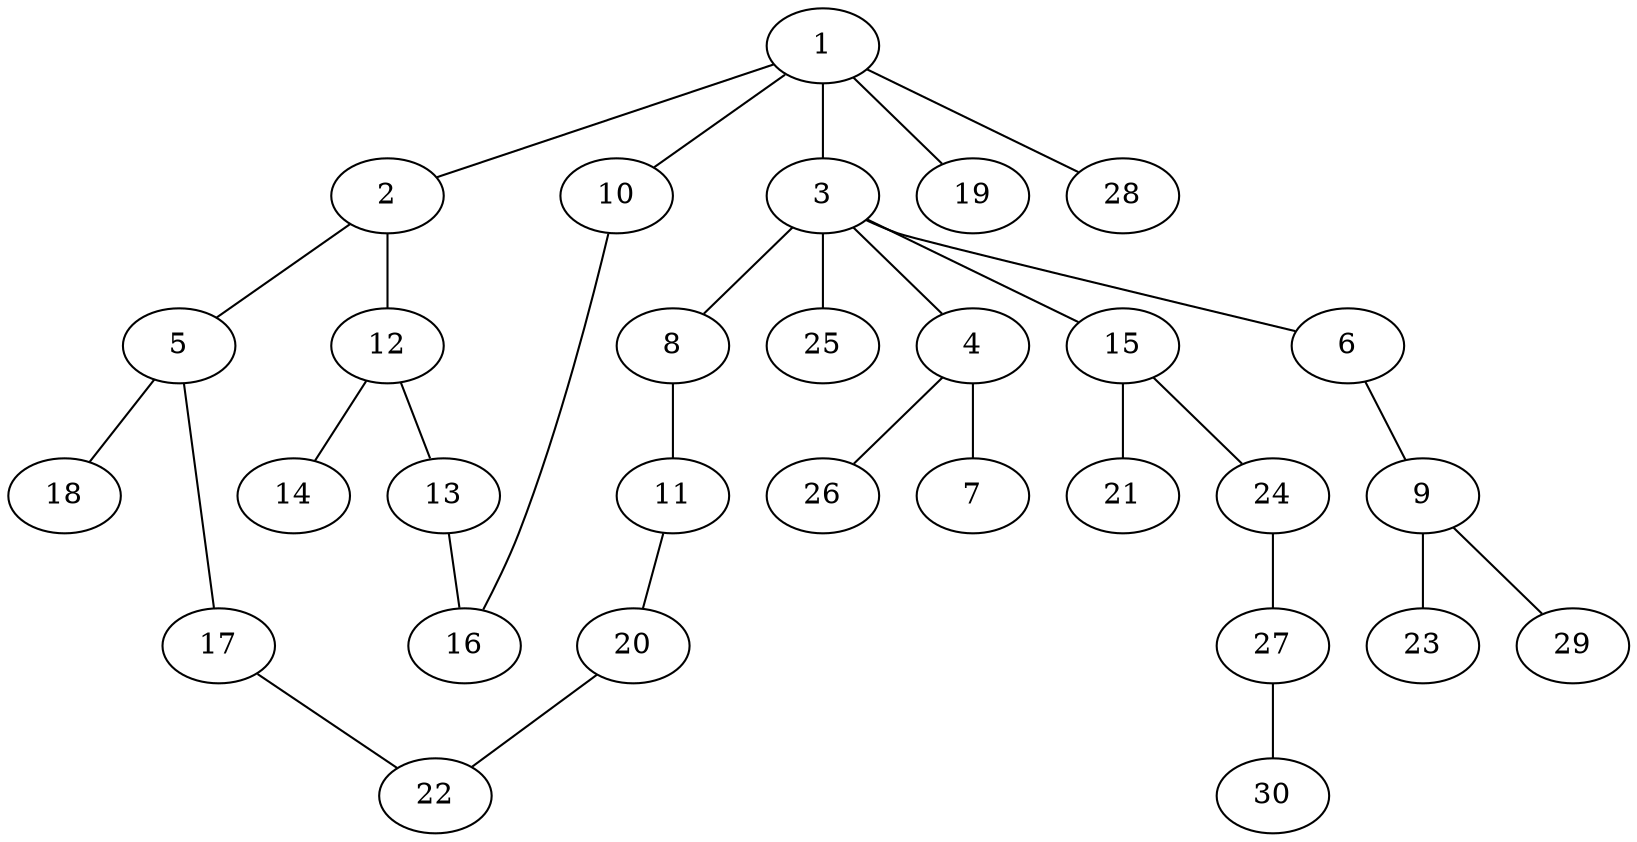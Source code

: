graph graphname {1--2
1--3
1--10
1--19
1--28
2--5
2--12
3--4
3--6
3--8
3--15
3--25
4--7
4--26
5--17
5--18
6--9
8--11
9--23
9--29
10--16
11--20
12--13
12--14
13--16
15--21
15--24
17--22
20--22
24--27
27--30
}